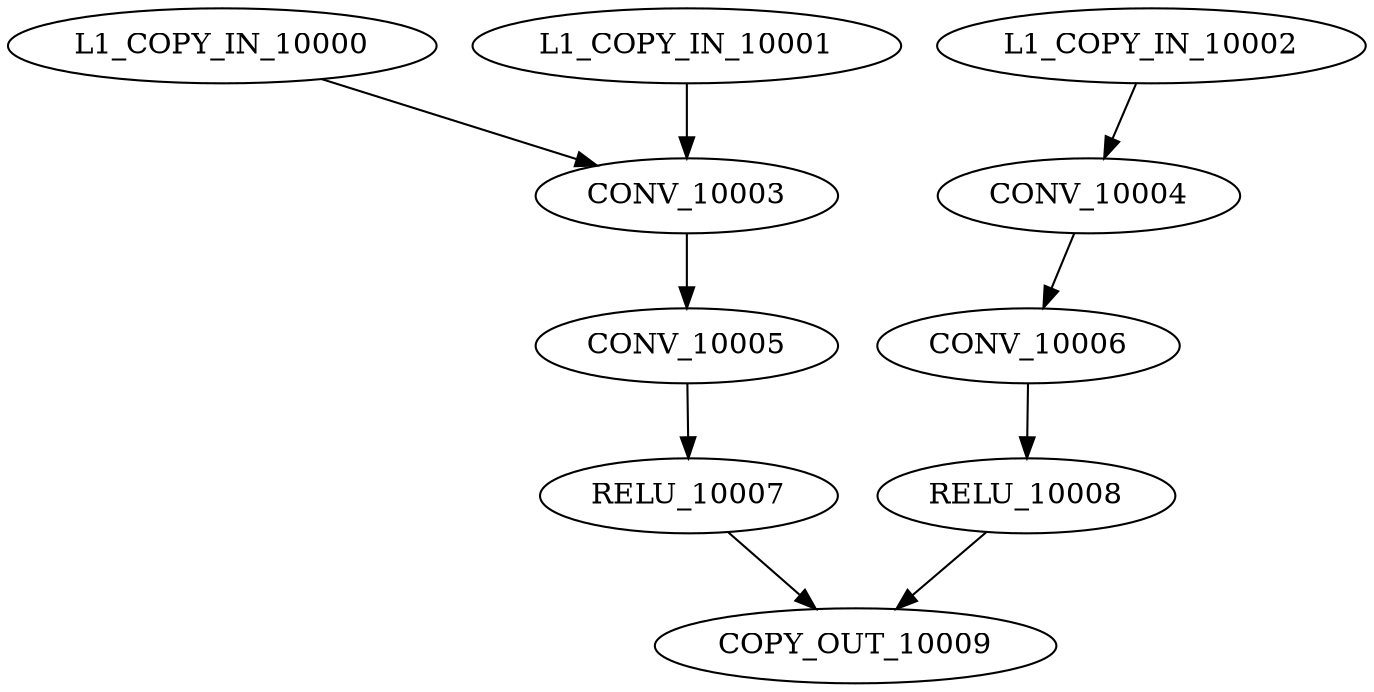 digraph program {
    L1_COPY_IN_10000 [id="10000"]
    L1_COPY_IN_10001 [id="10001"]
    L1_COPY_IN_10002 [id="10002"]
    CONV_10003 [id="10003"]
    CONV_10004 [id="10004"]
    CONV_10005 [id="10005"]
    CONV_10006 [id="10006"]
    RELU_10007 [id="10007"]
    RELU_10008 [id="10008"]
    COPY_OUT_10009 [id="10009"]
    
    L1_COPY_IN_10000 -> CONV_10003;
    L1_COPY_IN_10001 -> CONV_10003;
    L1_COPY_IN_10002 -> CONV_10004;
    CONV_10003 -> CONV_10005;
    CONV_10004 -> CONV_10006;
    CONV_10005 -> RELU_10007;
    CONV_10006 -> RELU_10008;
    RELU_10007 -> COPY_OUT_10009;
    RELU_10008 -> COPY_OUT_10009;
}